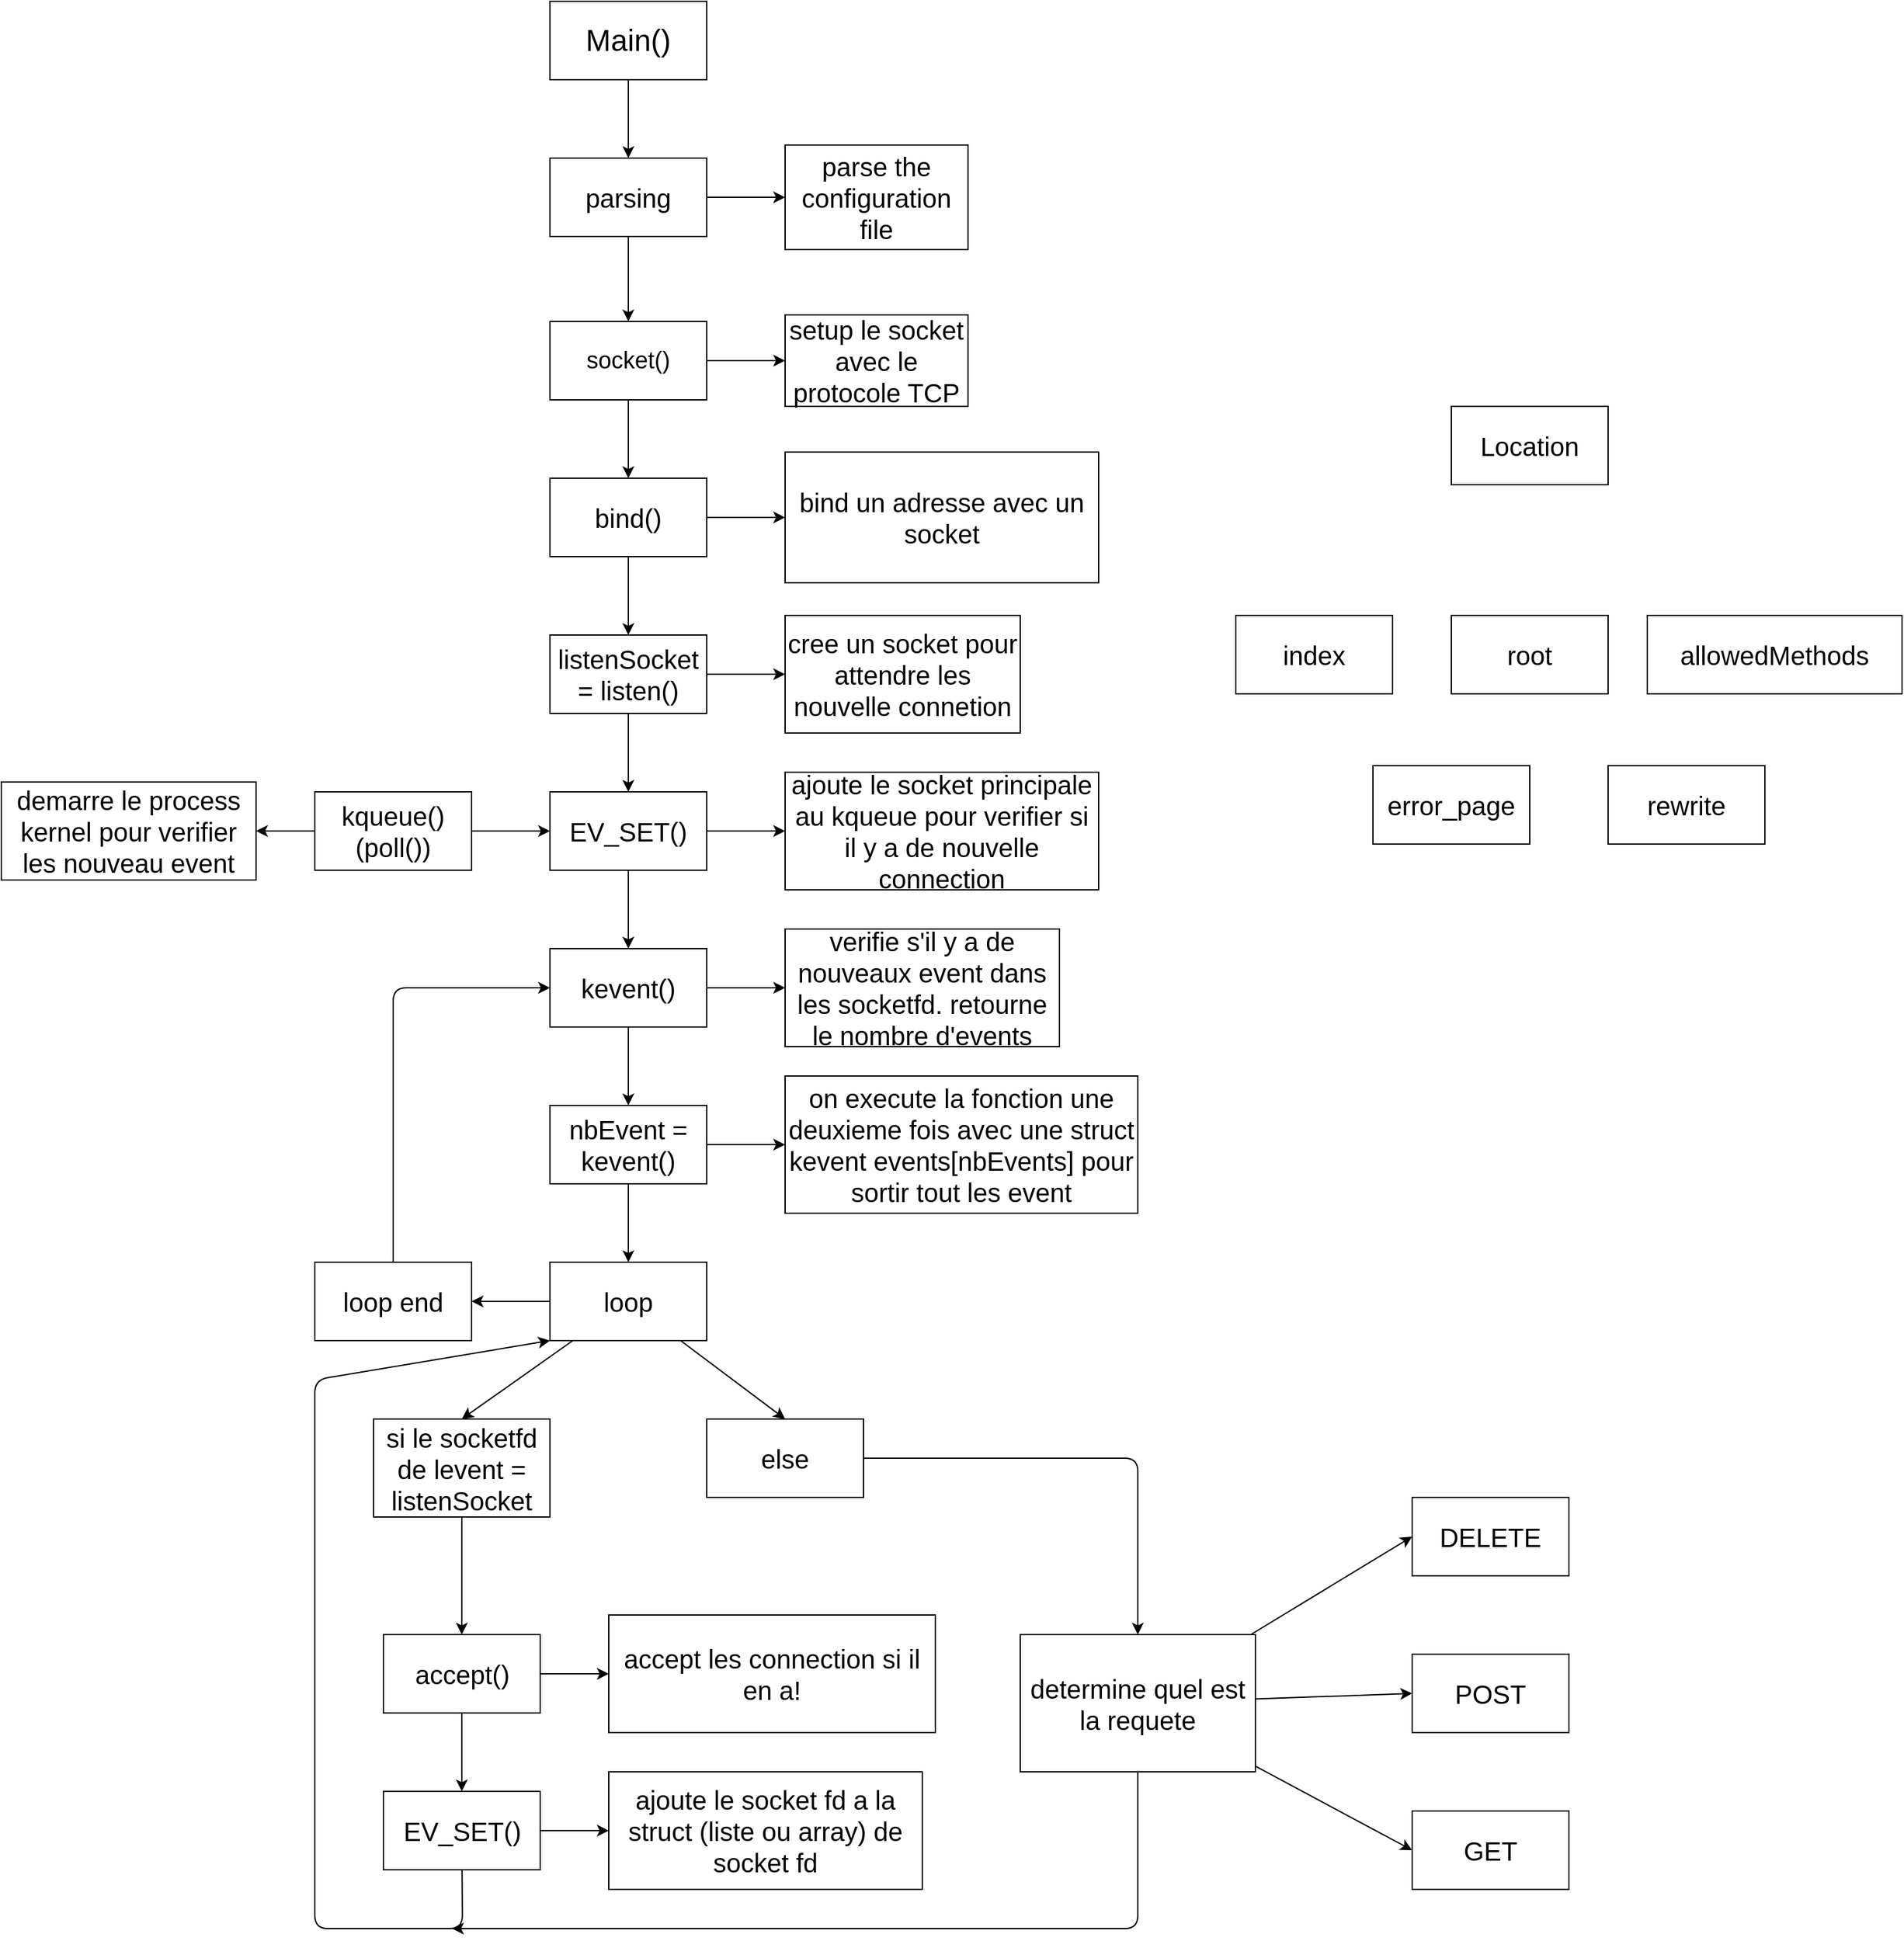 <mxfile>
    <diagram id="mGkCh0MZM_MX9itB6DDW" name="Page-1">
        <mxGraphModel dx="10821" dy="1156" grid="1" gridSize="15" guides="1" tooltips="1" connect="1" arrows="1" fold="1" page="1" pageScale="1" pageWidth="10000" pageHeight="10000" math="0" shadow="0">
            <root>
                <mxCell id="0"/>
                <mxCell id="1" parent="0"/>
                <mxCell id="14" style="edgeStyle=none;html=1;entryX=0.5;entryY=0;entryDx=0;entryDy=0;fontSize=20;" parent="1" source="2" target="13" edge="1">
                    <mxGeometry relative="1" as="geometry"/>
                </mxCell>
                <mxCell id="2" value="&lt;font style=&quot;font-size: 23px;&quot;&gt;Main()&lt;/font&gt;" style="whiteSpace=wrap;html=1;" parent="1" vertex="1">
                    <mxGeometry x="360" y="300" width="120" height="60" as="geometry"/>
                </mxCell>
                <mxCell id="19" style="edgeStyle=none;html=1;entryX=0;entryY=0.5;entryDx=0;entryDy=0;fontSize=20;" parent="1" edge="1">
                    <mxGeometry relative="1" as="geometry">
                        <mxPoint x="480" y="570" as="sourcePoint"/>
                    </mxGeometry>
                </mxCell>
                <mxCell id="10" style="edgeStyle=none;html=1;fontSize=20;" parent="1" source="5" target="9" edge="1">
                    <mxGeometry relative="1" as="geometry"/>
                </mxCell>
                <mxCell id="22" style="edgeStyle=none;html=1;entryX=0;entryY=0.5;entryDx=0;entryDy=0;fontSize=20;" parent="1" source="5" target="21" edge="1">
                    <mxGeometry relative="1" as="geometry"/>
                </mxCell>
                <mxCell id="5" value="socket()" style="whiteSpace=wrap;html=1;fontSize=18;" parent="1" vertex="1">
                    <mxGeometry x="360" y="545" width="120" height="60" as="geometry"/>
                </mxCell>
                <mxCell id="12" style="edgeStyle=none;html=1;fontSize=20;" parent="1" source="9" target="11" edge="1">
                    <mxGeometry relative="1" as="geometry"/>
                </mxCell>
                <mxCell id="24" style="edgeStyle=none;html=1;entryX=0;entryY=0.5;entryDx=0;entryDy=0;fontSize=20;" parent="1" source="9" target="23" edge="1">
                    <mxGeometry relative="1" as="geometry"/>
                </mxCell>
                <mxCell id="9" value="bind()" style="whiteSpace=wrap;html=1;fontSize=20;" parent="1" vertex="1">
                    <mxGeometry x="360" y="665" width="120" height="60" as="geometry"/>
                </mxCell>
                <mxCell id="26" style="edgeStyle=none;html=1;fontSize=20;" parent="1" source="11" target="25" edge="1">
                    <mxGeometry relative="1" as="geometry"/>
                </mxCell>
                <mxCell id="73" style="edgeStyle=none;html=1;fontSize=20;" parent="1" source="11" target="64" edge="1">
                    <mxGeometry relative="1" as="geometry"/>
                </mxCell>
                <mxCell id="11" value="listenSocket = listen()" style="whiteSpace=wrap;html=1;fontSize=20;" parent="1" vertex="1">
                    <mxGeometry x="360" y="785" width="120" height="60" as="geometry"/>
                </mxCell>
                <mxCell id="17" style="edgeStyle=none;html=1;fontSize=20;" parent="1" source="13" target="16" edge="1">
                    <mxGeometry relative="1" as="geometry"/>
                </mxCell>
                <mxCell id="99" style="edgeStyle=none;html=1;" parent="1" source="13" target="5" edge="1">
                    <mxGeometry relative="1" as="geometry"/>
                </mxCell>
                <mxCell id="13" value="parsing" style="whiteSpace=wrap;html=1;fontSize=20;" parent="1" vertex="1">
                    <mxGeometry x="360" y="420" width="120" height="60" as="geometry"/>
                </mxCell>
                <mxCell id="16" value="parse the configuration file" style="whiteSpace=wrap;html=1;fontSize=20;" parent="1" vertex="1">
                    <mxGeometry x="540" y="410" width="140" height="80" as="geometry"/>
                </mxCell>
                <mxCell id="21" value="setup le socket avec le protocole TCP" style="whiteSpace=wrap;html=1;fontSize=20;" parent="1" vertex="1">
                    <mxGeometry x="540" y="540" width="140" height="70" as="geometry"/>
                </mxCell>
                <mxCell id="23" value="bind un adresse avec un socket" style="whiteSpace=wrap;html=1;fontSize=20;" parent="1" vertex="1">
                    <mxGeometry x="540" y="645" width="240" height="100" as="geometry"/>
                </mxCell>
                <mxCell id="25" value="cree un socket pour attendre les nouvelle connetion" style="whiteSpace=wrap;html=1;fontSize=20;" parent="1" vertex="1">
                    <mxGeometry x="540" y="770" width="180" height="90" as="geometry"/>
                </mxCell>
                <mxCell id="29" style="edgeStyle=none;html=1;fontSize=20;" parent="1" source="27" target="28" edge="1">
                    <mxGeometry relative="1" as="geometry"/>
                </mxCell>
                <mxCell id="62" style="edgeStyle=none;html=1;entryX=0.5;entryY=0;entryDx=0;entryDy=0;fontSize=20;" parent="1" source="27" target="58" edge="1">
                    <mxGeometry relative="1" as="geometry"/>
                </mxCell>
                <mxCell id="27" value="accept()" style="whiteSpace=wrap;html=1;fontSize=20;" parent="1" vertex="1">
                    <mxGeometry x="232.5" y="1550" width="120" height="60" as="geometry"/>
                </mxCell>
                <mxCell id="28" value="accept les connection si il en a!" style="whiteSpace=wrap;html=1;fontSize=20;" parent="1" vertex="1">
                    <mxGeometry x="405" y="1535" width="250" height="90" as="geometry"/>
                </mxCell>
                <mxCell id="70" style="edgeStyle=none;html=1;entryX=1;entryY=0.5;entryDx=0;entryDy=0;fontSize=20;" parent="1" source="31" target="34" edge="1">
                    <mxGeometry relative="1" as="geometry"/>
                </mxCell>
                <mxCell id="72" style="edgeStyle=none;html=1;entryX=0;entryY=0.5;entryDx=0;entryDy=0;fontSize=20;" parent="1" source="31" target="64" edge="1">
                    <mxGeometry relative="1" as="geometry"/>
                </mxCell>
                <mxCell id="31" value="kqueue()&lt;br&gt;(poll())" style="whiteSpace=wrap;html=1;fontSize=20;" parent="1" vertex="1">
                    <mxGeometry x="180" y="905" width="120" height="60" as="geometry"/>
                </mxCell>
                <mxCell id="34" value="demarre le process kernel pour verifier les nouveau event" style="whiteSpace=wrap;html=1;fontSize=20;" parent="1" vertex="1">
                    <mxGeometry x="-60" y="897.5" width="195" height="75" as="geometry"/>
                </mxCell>
                <mxCell id="36" value="GET" style="whiteSpace=wrap;html=1;fontSize=20;" parent="1" vertex="1">
                    <mxGeometry x="1020" y="1685" width="120" height="60" as="geometry"/>
                </mxCell>
                <mxCell id="37" value="POST" style="whiteSpace=wrap;html=1;fontSize=20;" parent="1" vertex="1">
                    <mxGeometry x="1020" y="1565" width="120" height="60" as="geometry"/>
                </mxCell>
                <mxCell id="38" value="DELETE" style="whiteSpace=wrap;html=1;fontSize=20;" parent="1" vertex="1">
                    <mxGeometry x="1020" y="1445" width="120" height="60" as="geometry"/>
                </mxCell>
                <mxCell id="89" style="edgeStyle=none;html=1;entryX=0;entryY=0.5;entryDx=0;entryDy=0;fontSize=20;" parent="1" source="43" target="38" edge="1">
                    <mxGeometry relative="1" as="geometry"/>
                </mxCell>
                <mxCell id="90" style="edgeStyle=none;html=1;entryX=0;entryY=0.5;entryDx=0;entryDy=0;fontSize=20;" parent="1" source="43" target="37" edge="1">
                    <mxGeometry relative="1" as="geometry"/>
                </mxCell>
                <mxCell id="91" style="edgeStyle=none;html=1;entryX=0;entryY=0.5;entryDx=0;entryDy=0;fontSize=20;" parent="1" source="43" target="36" edge="1">
                    <mxGeometry relative="1" as="geometry"/>
                </mxCell>
                <mxCell id="98" style="edgeStyle=none;html=1;fontSize=20;" parent="1" source="43" edge="1">
                    <mxGeometry relative="1" as="geometry">
                        <mxPoint x="285" y="1775" as="targetPoint"/>
                        <Array as="points">
                            <mxPoint x="810" y="1775"/>
                        </Array>
                    </mxGeometry>
                </mxCell>
                <mxCell id="43" value="determine quel est la requete" style="whiteSpace=wrap;html=1;fontSize=20;" parent="1" vertex="1">
                    <mxGeometry x="720" y="1550" width="180" height="105" as="geometry"/>
                </mxCell>
                <mxCell id="61" style="edgeStyle=none;html=1;entryX=0;entryY=0.5;entryDx=0;entryDy=0;fontSize=20;" parent="1" source="58" target="60" edge="1">
                    <mxGeometry relative="1" as="geometry"/>
                </mxCell>
                <mxCell id="87" style="edgeStyle=none;html=1;fontSize=20;entryX=0;entryY=1;entryDx=0;entryDy=0;" parent="1" source="58" target="79" edge="1">
                    <mxGeometry relative="1" as="geometry">
                        <mxPoint x="150" y="1295" as="targetPoint"/>
                        <Array as="points">
                            <mxPoint x="293" y="1775"/>
                            <mxPoint x="180" y="1775"/>
                            <mxPoint x="180" y="1565"/>
                            <mxPoint x="180" y="1355"/>
                        </Array>
                    </mxGeometry>
                </mxCell>
                <mxCell id="58" value="EV_SET()" style="whiteSpace=wrap;html=1;fontSize=20;" parent="1" vertex="1">
                    <mxGeometry x="232.5" y="1670" width="120" height="60" as="geometry"/>
                </mxCell>
                <mxCell id="60" value="ajoute le socket fd a la struct (liste ou array) de socket fd" style="whiteSpace=wrap;html=1;fontSize=20;" parent="1" vertex="1">
                    <mxGeometry x="405" y="1655" width="240" height="90" as="geometry"/>
                </mxCell>
                <mxCell id="63" style="edgeStyle=none;html=1;entryX=0;entryY=0.5;entryDx=0;entryDy=0;fontSize=20;" parent="1" source="64" target="65" edge="1">
                    <mxGeometry relative="1" as="geometry"/>
                </mxCell>
                <mxCell id="68" style="edgeStyle=none;html=1;entryX=0.5;entryY=0;entryDx=0;entryDy=0;fontSize=20;" parent="1" source="64" target="67" edge="1">
                    <mxGeometry relative="1" as="geometry"/>
                </mxCell>
                <mxCell id="64" value="EV_SET()" style="whiteSpace=wrap;html=1;fontSize=20;" parent="1" vertex="1">
                    <mxGeometry x="360" y="905" width="120" height="60" as="geometry"/>
                </mxCell>
                <mxCell id="65" value="ajoute le socket principale au kqueue pour verifier si il y a de nouvelle connection" style="whiteSpace=wrap;html=1;fontSize=20;" parent="1" vertex="1">
                    <mxGeometry x="540" y="890" width="240" height="90" as="geometry"/>
                </mxCell>
                <mxCell id="71" style="edgeStyle=none;html=1;entryX=0;entryY=0.5;entryDx=0;entryDy=0;fontSize=20;" parent="1" source="67" target="69" edge="1">
                    <mxGeometry relative="1" as="geometry"/>
                </mxCell>
                <mxCell id="78" style="edgeStyle=none;html=1;entryX=0.5;entryY=0;entryDx=0;entryDy=0;fontSize=20;" parent="1" source="67" target="75" edge="1">
                    <mxGeometry relative="1" as="geometry"/>
                </mxCell>
                <mxCell id="67" value="kevent()" style="whiteSpace=wrap;html=1;fontSize=20;" parent="1" vertex="1">
                    <mxGeometry x="360" y="1025" width="120" height="60" as="geometry"/>
                </mxCell>
                <mxCell id="69" value="verifie s'il y a de nouveaux event dans les socketfd. retourne le nombre d'events" style="whiteSpace=wrap;html=1;fontSize=20;" parent="1" vertex="1">
                    <mxGeometry x="540" y="1010" width="210" height="90" as="geometry"/>
                </mxCell>
                <mxCell id="77" style="edgeStyle=none;html=1;fontSize=20;" parent="1" source="75" target="76" edge="1">
                    <mxGeometry relative="1" as="geometry"/>
                </mxCell>
                <mxCell id="80" style="edgeStyle=none;html=1;fontSize=20;" parent="1" source="75" target="79" edge="1">
                    <mxGeometry relative="1" as="geometry"/>
                </mxCell>
                <mxCell id="75" value="nbEvent = kevent()" style="whiteSpace=wrap;html=1;fontSize=20;" parent="1" vertex="1">
                    <mxGeometry x="360" y="1145" width="120" height="60" as="geometry"/>
                </mxCell>
                <mxCell id="76" value="on execute la fonction une deuxieme fois avec une struct kevent events[nbEvents] pour sortir tout les event" style="whiteSpace=wrap;html=1;fontSize=20;" parent="1" vertex="1">
                    <mxGeometry x="540" y="1122.5" width="270" height="105" as="geometry"/>
                </mxCell>
                <mxCell id="82" style="edgeStyle=none;html=1;entryX=0.5;entryY=0;entryDx=0;entryDy=0;fontSize=20;" parent="1" source="79" target="81" edge="1">
                    <mxGeometry relative="1" as="geometry"/>
                </mxCell>
                <mxCell id="84" style="edgeStyle=none;html=1;entryX=0.5;entryY=0;entryDx=0;entryDy=0;fontSize=20;" parent="1" source="79" target="83" edge="1">
                    <mxGeometry relative="1" as="geometry"/>
                </mxCell>
                <mxCell id="95" style="edgeStyle=none;html=1;fontSize=20;" parent="1" source="79" target="94" edge="1">
                    <mxGeometry relative="1" as="geometry"/>
                </mxCell>
                <mxCell id="79" value="loop" style="whiteSpace=wrap;html=1;fontSize=20;" parent="1" vertex="1">
                    <mxGeometry x="360" y="1265" width="120" height="60" as="geometry"/>
                </mxCell>
                <mxCell id="85" style="edgeStyle=none;html=1;fontSize=20;" parent="1" source="81" target="27" edge="1">
                    <mxGeometry relative="1" as="geometry"/>
                </mxCell>
                <mxCell id="81" value="si le socketfd de levent = listenSocket" style="whiteSpace=wrap;html=1;fontSize=20;" parent="1" vertex="1">
                    <mxGeometry x="225" y="1385" width="135" height="75" as="geometry"/>
                </mxCell>
                <mxCell id="88" style="edgeStyle=none;html=1;entryX=0.5;entryY=0;entryDx=0;entryDy=0;fontSize=20;" parent="1" source="83" target="43" edge="1">
                    <mxGeometry relative="1" as="geometry">
                        <Array as="points">
                            <mxPoint x="810" y="1415"/>
                        </Array>
                    </mxGeometry>
                </mxCell>
                <mxCell id="83" value="else" style="whiteSpace=wrap;html=1;fontSize=20;" parent="1" vertex="1">
                    <mxGeometry x="480" y="1385" width="120" height="60" as="geometry"/>
                </mxCell>
                <mxCell id="96" style="edgeStyle=none;html=1;entryX=0;entryY=0.5;entryDx=0;entryDy=0;fontSize=20;" parent="1" source="94" target="67" edge="1">
                    <mxGeometry relative="1" as="geometry">
                        <Array as="points">
                            <mxPoint x="240" y="1055"/>
                        </Array>
                    </mxGeometry>
                </mxCell>
                <mxCell id="94" value="loop end" style="whiteSpace=wrap;html=1;fontSize=20;" parent="1" vertex="1">
                    <mxGeometry x="180" y="1265" width="120" height="60" as="geometry"/>
                </mxCell>
                <mxCell id="100" value="&lt;span style=&quot;font-size: 20px;&quot;&gt;Location&lt;/span&gt;" style="whiteSpace=wrap;html=1;" vertex="1" parent="1">
                    <mxGeometry x="1050" y="610" width="120" height="60" as="geometry"/>
                </mxCell>
                <mxCell id="102" value="&lt;span style=&quot;font-size: 20px;&quot;&gt;index&lt;br&gt;&lt;/span&gt;" style="whiteSpace=wrap;html=1;" vertex="1" parent="1">
                    <mxGeometry x="885" y="770" width="120" height="60" as="geometry"/>
                </mxCell>
                <mxCell id="103" value="root" style="whiteSpace=wrap;html=1;fontSize=20;" vertex="1" parent="1">
                    <mxGeometry x="1050" y="770" width="120" height="60" as="geometry"/>
                </mxCell>
                <mxCell id="104" value="allowedMethods" style="whiteSpace=wrap;html=1;fontSize=20;" vertex="1" parent="1">
                    <mxGeometry x="1200" y="770" width="195" height="60" as="geometry"/>
                </mxCell>
                <mxCell id="106" value="error_page" style="whiteSpace=wrap;html=1;fontSize=20;" vertex="1" parent="1">
                    <mxGeometry x="990" y="885" width="120" height="60" as="geometry"/>
                </mxCell>
                <mxCell id="107" value="rewrite&lt;br&gt;" style="whiteSpace=wrap;html=1;fontSize=20;" vertex="1" parent="1">
                    <mxGeometry x="1170" y="885" width="120" height="60" as="geometry"/>
                </mxCell>
            </root>
        </mxGraphModel>
    </diagram>
</mxfile>